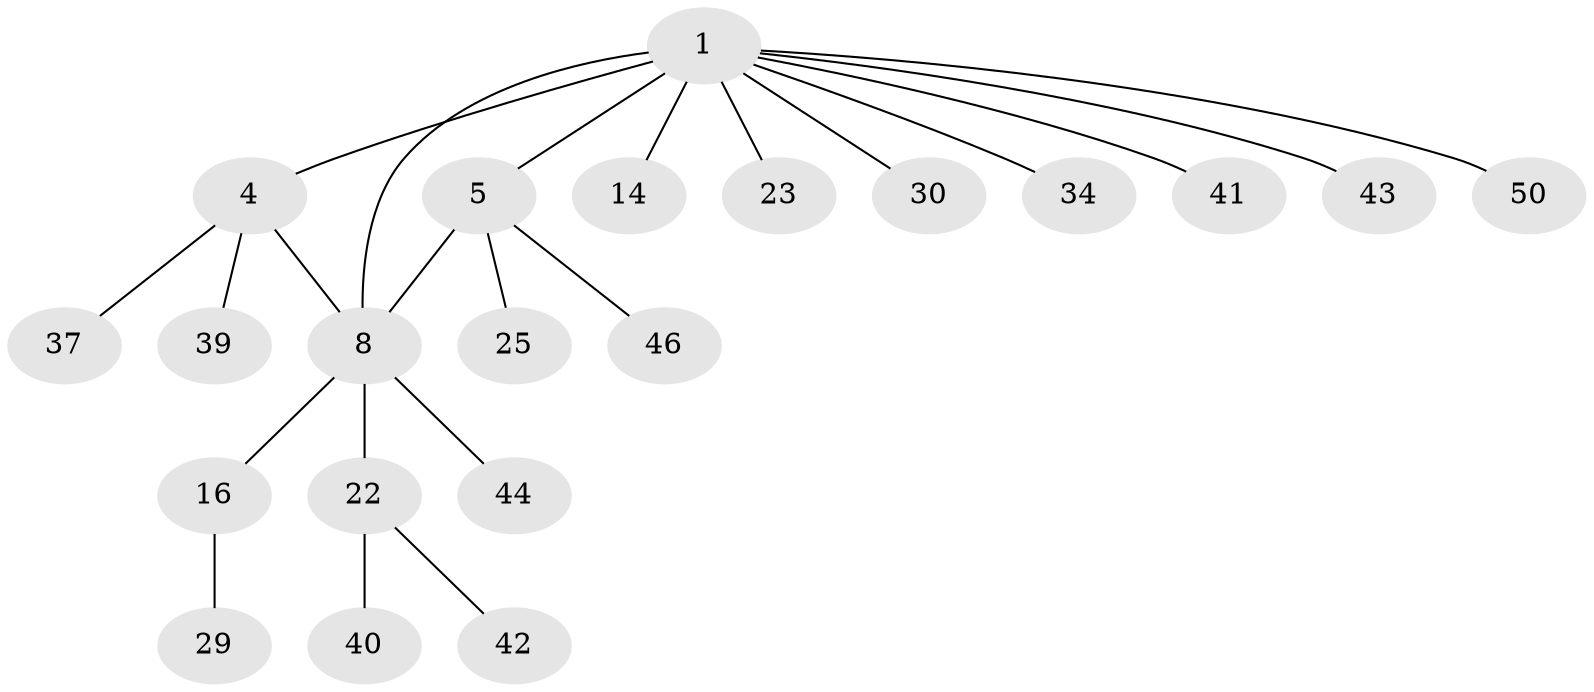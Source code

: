 // original degree distribution, {3: 0.16666666666666666, 9: 0.037037037037037035, 4: 0.05555555555555555, 6: 0.018518518518518517, 2: 0.1111111111111111, 11: 0.018518518518518517, 1: 0.5740740740740741, 5: 0.018518518518518517}
// Generated by graph-tools (version 1.1) at 2025/19/03/04/25 18:19:35]
// undirected, 21 vertices, 22 edges
graph export_dot {
graph [start="1"]
  node [color=gray90,style=filled];
  1 [super="+2+3+7"];
  4 [super="+13"];
  5 [super="+31+11+24+6+12"];
  8 [super="+9+36+47+17"];
  14 [super="+52+15"];
  16 [super="+21"];
  22 [super="+26+38"];
  23 [super="+27"];
  25;
  29;
  30;
  34;
  37;
  39;
  40;
  41;
  42;
  43 [super="+49"];
  44;
  46;
  50;
  1 -- 34;
  1 -- 5 [weight=3];
  1 -- 43;
  1 -- 14;
  1 -- 50;
  1 -- 23 [weight=2];
  1 -- 30;
  1 -- 4;
  1 -- 8 [weight=2];
  1 -- 41;
  4 -- 8 [weight=2];
  4 -- 37;
  4 -- 39;
  5 -- 25;
  5 -- 46;
  5 -- 8 [weight=2];
  8 -- 16;
  8 -- 22;
  8 -- 44;
  16 -- 29;
  22 -- 40;
  22 -- 42;
}
